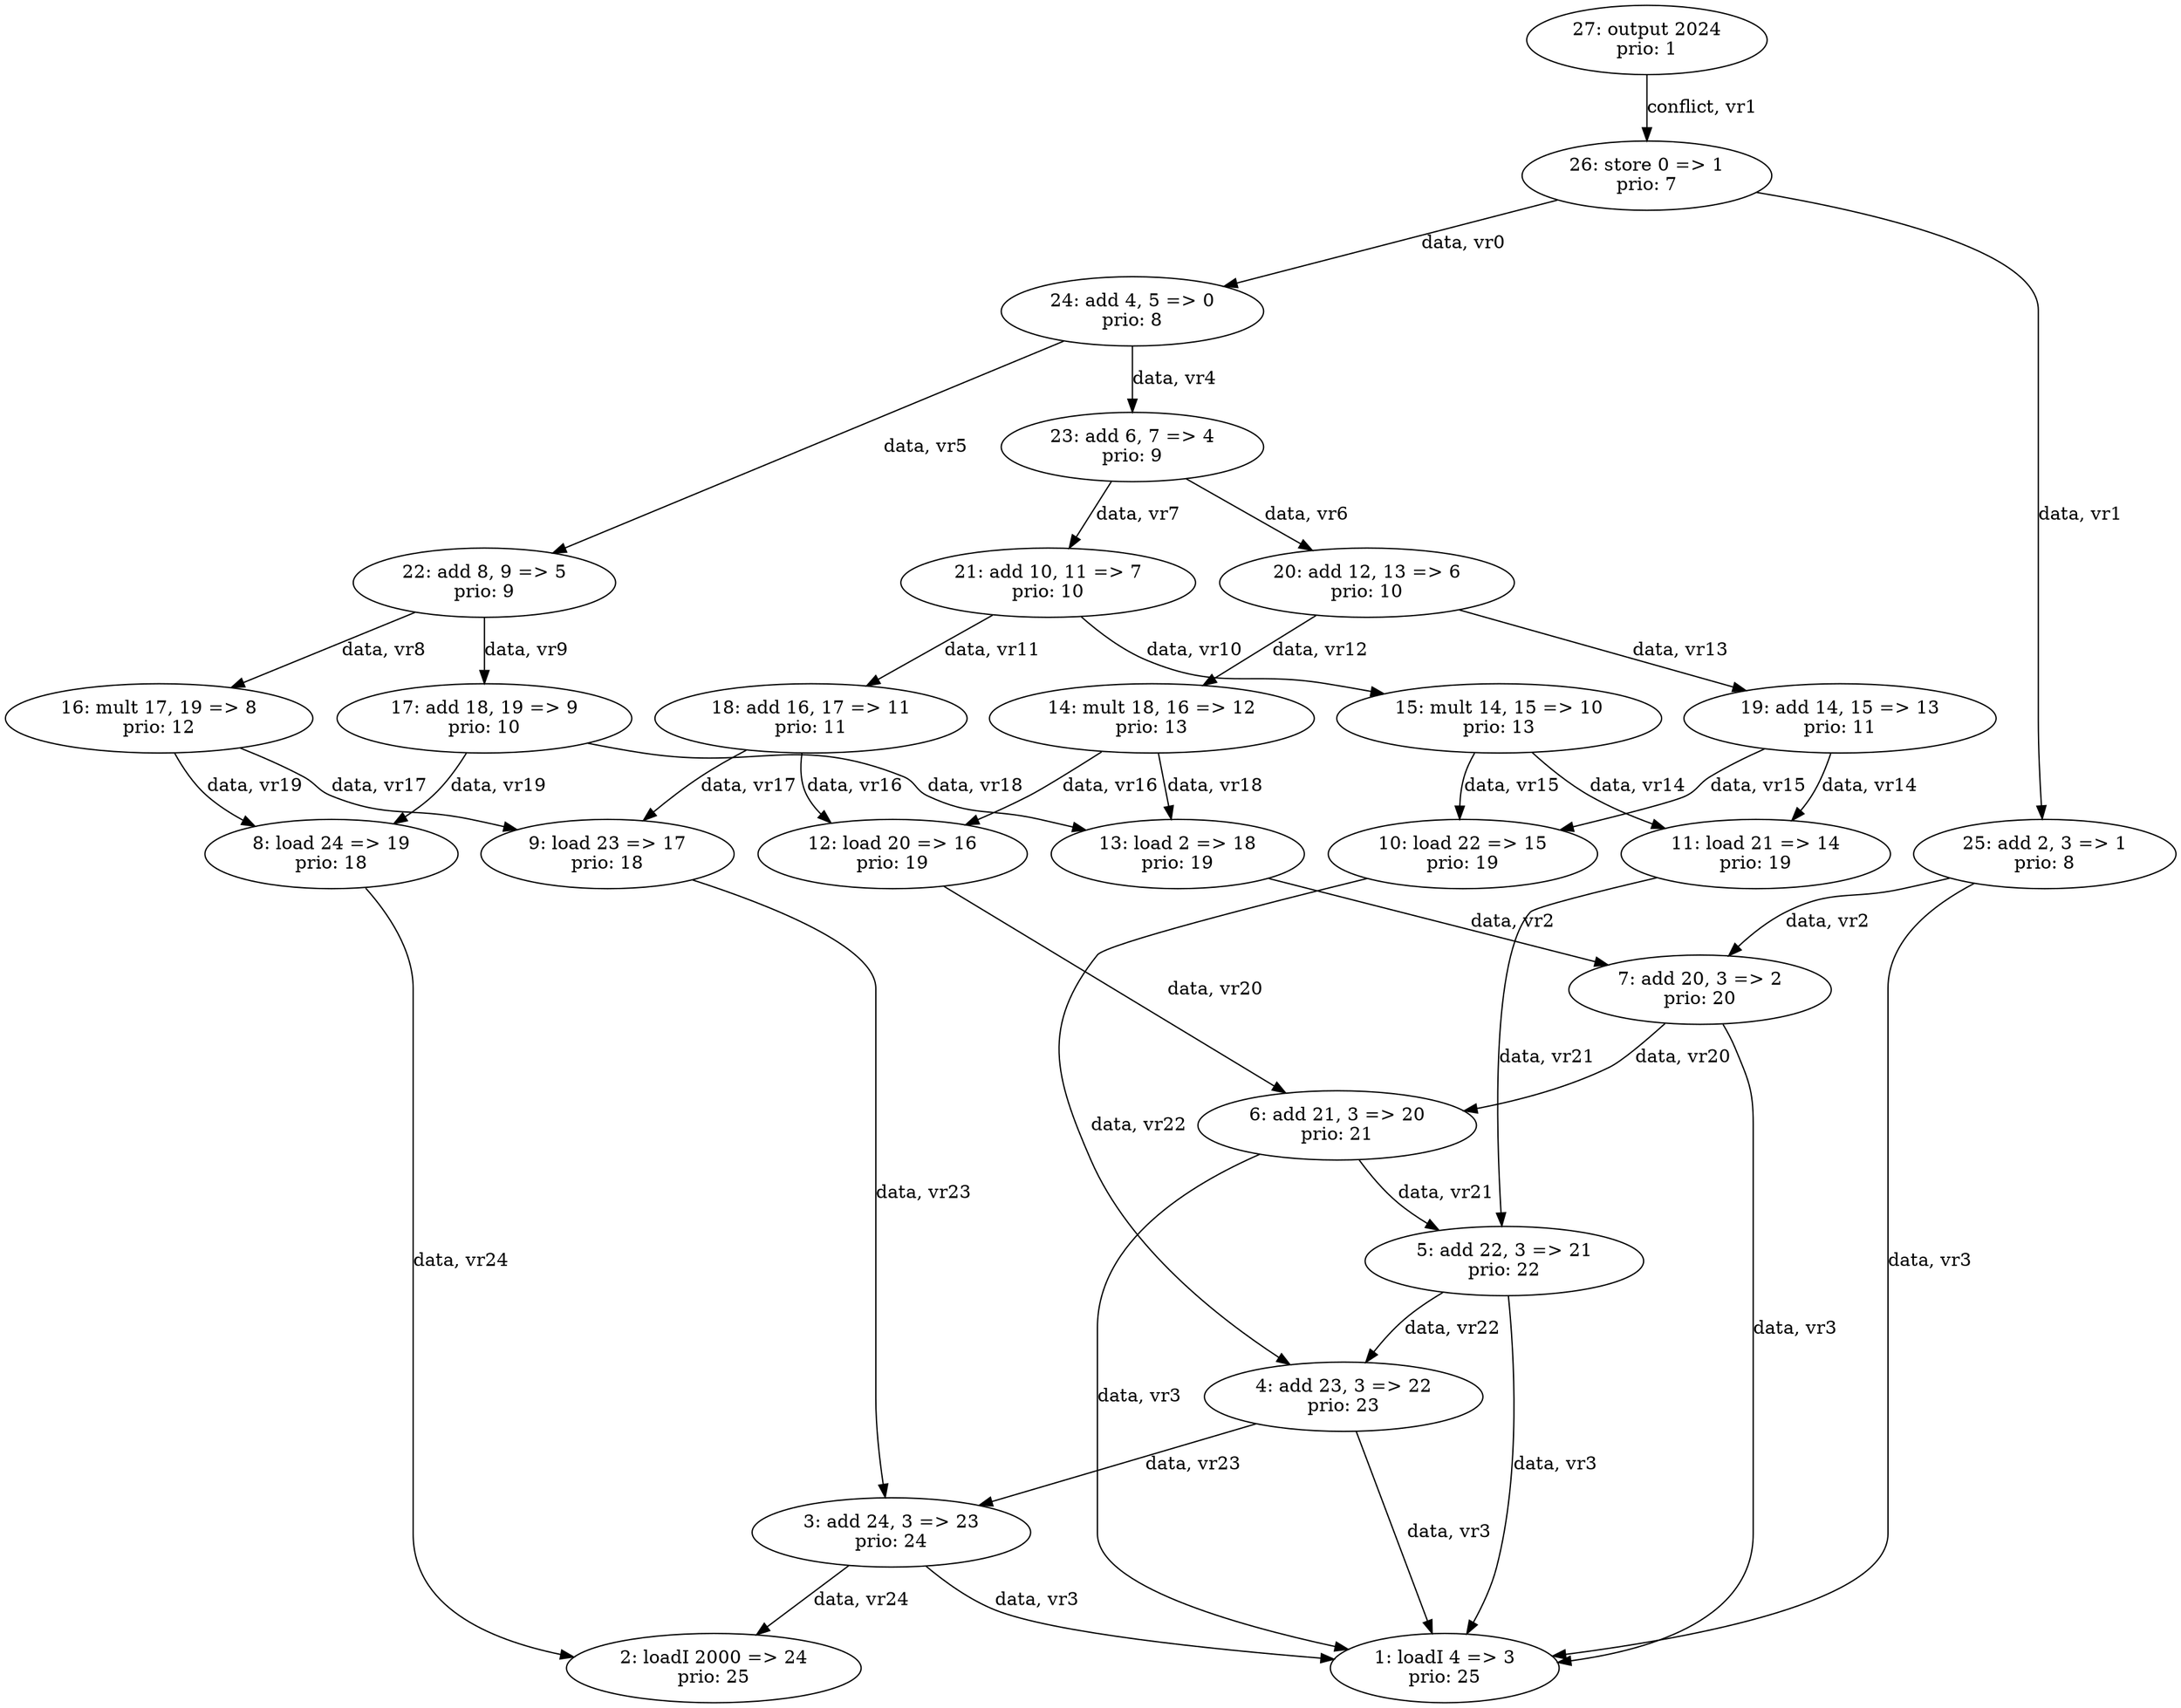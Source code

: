 digraph DependenceGraph {
    "139931988622696" [label="1: loadI 4 => 3\nprio: 25"];
    "139931988622752" [label="2: loadI 2000 => 24\nprio: 25"];
    "139931988622808" [label="3: add 24, 3 => 23\nprio: 24"];
    "139931988622864" [label="4: add 23, 3 => 22\nprio: 23"];
    "139931988622920" [label="5: add 22, 3 => 21\nprio: 22"];
    "139931988622976" [label="6: add 21, 3 => 20\nprio: 21"];
    "139931988623032" [label="7: add 20, 3 => 2\nprio: 20"];
    "139931988623088" [label="8: load 24 => 19\nprio: 18"];
    "139931988623144" [label="9: load 23 => 17\nprio: 18"];
    "139931988623200" [label="10: load 22 => 15\nprio: 19"];
    "139931988623256" [label="11: load 21 => 14\nprio: 19"];
    "139931988623312" [label="12: load 20 => 16\nprio: 19"];
    "139931988627528" [label="13: load 2 => 18\nprio: 19"];
    "139931988627584" [label="14: mult 18, 16 => 12\nprio: 13"];
    "139931988627640" [label="15: mult 14, 15 => 10\nprio: 13"];
    "139931988627696" [label="16: mult 17, 19 => 8\nprio: 12"];
    "139931988627752" [label="17: add 18, 19 => 9\nprio: 10"];
    "139931988627808" [label="18: add 16, 17 => 11\nprio: 11"];
    "139931988627864" [label="19: add 14, 15 => 13\nprio: 11"];
    "139931988627920" [label="20: add 12, 13 => 6\nprio: 10"];
    "139931988627976" [label="21: add 10, 11 => 7\nprio: 10"];
    "139931988628032" [label="22: add 8, 9 => 5\nprio: 9"];
    "139931988628088" [label="23: add 6, 7 => 4\nprio: 9"];
    "139931988628144" [label="24: add 4, 5 => 0\nprio: 8"];
    "139931988628200" [label="25: add 2, 3 => 1\nprio: 8"];
    "139931988628256" [label="26: store 0 => 1\nprio: 7"];
    "139931988628312" [label="27: output 2024\nprio: 1"];
    "139931988622808" -> "139931988622752" [label="data, vr24"];
    "139931988622808" -> "139931988622696" [label="data, vr3"];
    "139931988622864" -> "139931988622808" [label="data, vr23"];
    "139931988622864" -> "139931988622696" [label="data, vr3"];
    "139931988622920" -> "139931988622864" [label="data, vr22"];
    "139931988622920" -> "139931988622696" [label="data, vr3"];
    "139931988622976" -> "139931988622920" [label="data, vr21"];
    "139931988622976" -> "139931988622696" [label="data, vr3"];
    "139931988623032" -> "139931988622976" [label="data, vr20"];
    "139931988623032" -> "139931988622696" [label="data, vr3"];
    "139931988623088" -> "139931988622752" [label="data, vr24"];
    "139931988623144" -> "139931988622808" [label="data, vr23"];
    "139931988623200" -> "139931988622864" [label="data, vr22"];
    "139931988623256" -> "139931988622920" [label="data, vr21"];
    "139931988623312" -> "139931988622976" [label="data, vr20"];
    "139931988627528" -> "139931988623032" [label="data, vr2"];
    "139931988627584" -> "139931988627528" [label="data, vr18"];
    "139931988627584" -> "139931988623312" [label="data, vr16"];
    "139931988627640" -> "139931988623256" [label="data, vr14"];
    "139931988627640" -> "139931988623200" [label="data, vr15"];
    "139931988627696" -> "139931988623144" [label="data, vr17"];
    "139931988627696" -> "139931988623088" [label="data, vr19"];
    "139931988627752" -> "139931988627528" [label="data, vr18"];
    "139931988627752" -> "139931988623088" [label="data, vr19"];
    "139931988627808" -> "139931988623312" [label="data, vr16"];
    "139931988627808" -> "139931988623144" [label="data, vr17"];
    "139931988627864" -> "139931988623256" [label="data, vr14"];
    "139931988627864" -> "139931988623200" [label="data, vr15"];
    "139931988627920" -> "139931988627584" [label="data, vr12"];
    "139931988627920" -> "139931988627864" [label="data, vr13"];
    "139931988627976" -> "139931988627640" [label="data, vr10"];
    "139931988627976" -> "139931988627808" [label="data, vr11"];
    "139931988628032" -> "139931988627696" [label="data, vr8"];
    "139931988628032" -> "139931988627752" [label="data, vr9"];
    "139931988628088" -> "139931988627920" [label="data, vr6"];
    "139931988628088" -> "139931988627976" [label="data, vr7"];
    "139931988628144" -> "139931988628088" [label="data, vr4"];
    "139931988628144" -> "139931988628032" [label="data, vr5"];
    "139931988628200" -> "139931988623032" [label="data, vr2"];
    "139931988628200" -> "139931988622696" [label="data, vr3"];
    "139931988628256" -> "139931988628144" [label="data, vr0"];
    "139931988628256" -> "139931988628200" [label="data, vr1"];
    "139931988628312" -> "139931988628256" [label="conflict, vr1"];
}
